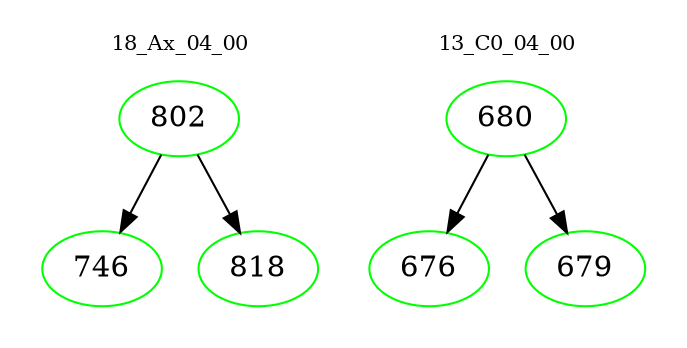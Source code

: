 digraph{
subgraph cluster_0 {
color = white
label = "18_Ax_04_00";
fontsize=10;
T0_802 [label="802", color="green"]
T0_802 -> T0_746 [color="black"]
T0_746 [label="746", color="green"]
T0_802 -> T0_818 [color="black"]
T0_818 [label="818", color="green"]
}
subgraph cluster_1 {
color = white
label = "13_C0_04_00";
fontsize=10;
T1_680 [label="680", color="green"]
T1_680 -> T1_676 [color="black"]
T1_676 [label="676", color="green"]
T1_680 -> T1_679 [color="black"]
T1_679 [label="679", color="green"]
}
}

